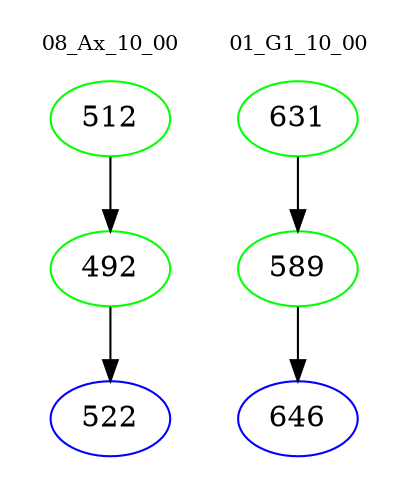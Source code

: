 digraph{
subgraph cluster_0 {
color = white
label = "08_Ax_10_00";
fontsize=10;
T0_512 [label="512", color="green"]
T0_512 -> T0_492 [color="black"]
T0_492 [label="492", color="green"]
T0_492 -> T0_522 [color="black"]
T0_522 [label="522", color="blue"]
}
subgraph cluster_1 {
color = white
label = "01_G1_10_00";
fontsize=10;
T1_631 [label="631", color="green"]
T1_631 -> T1_589 [color="black"]
T1_589 [label="589", color="green"]
T1_589 -> T1_646 [color="black"]
T1_646 [label="646", color="blue"]
}
}
